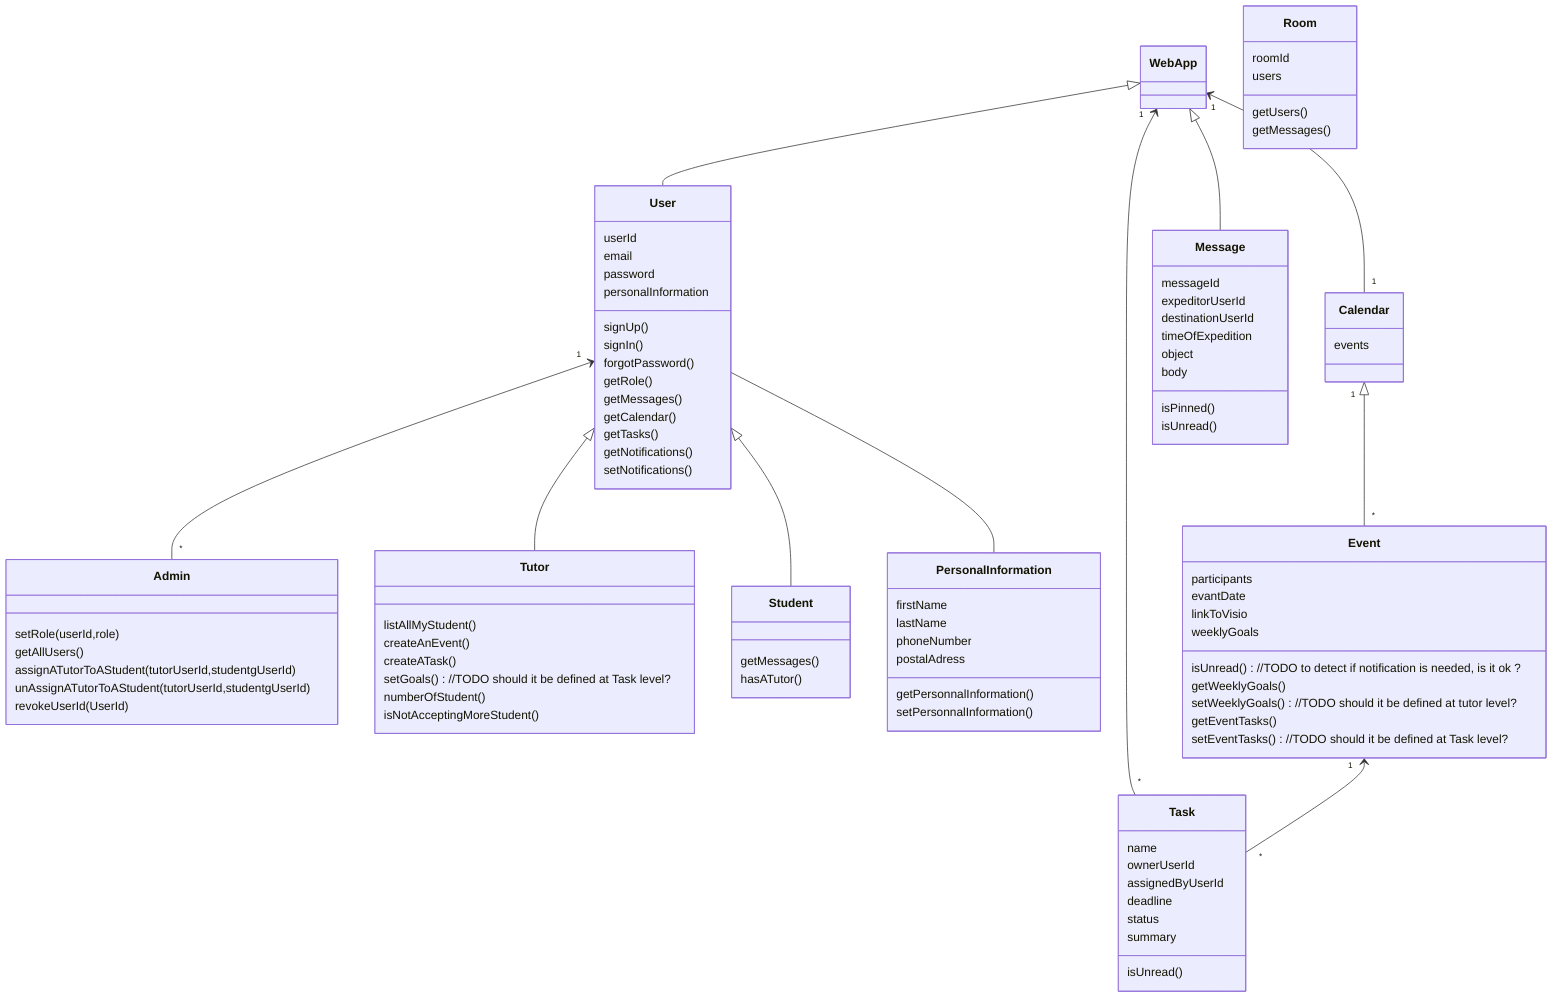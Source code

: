 classDiagram
    User "1" <-- "*" Admin
    User <|-- Tutor
    User <|-- Student
    User -- PersonalInformation
    WebApp "1" <-- "1" Calendar
    WebApp "1" <-- "*" Task
    Calendar "1" <|-- "*" Event

    WebApp <|-- User
    WebApp <|-- Message

    Event "1" <-- "*" Task

    class WebApp {

    }

    class User {
        userId
        email
        password
        personalInformation
        signUp()
        signIn()
        forgotPassword()
        getRole()
        getMessages()
        getCalendar()
        getTasks()
        getNotifications()
        setNotifications()


    }
    class Admin{
        setRole(userId,role)
        getAllUsers()
        assignATutorToAStudent(tutorUserId,studentgUserId)
        unAssignATutorToAStudent(tutorUserId,studentgUserId)
        revokeUserId(UserId)
    }

    class Tutor{
        listAllMyStudent()
        createAnEvent()
        createATask()
        setGoals() //TODO should it be defined at Task level?
        numberOfStudent()
        isNotAcceptingMoreStudent()


    }
    class Student{
        getMessages()
        hasATutor()
    }

    class PersonalInformation{
        firstName
        lastName
        phoneNumber
        postalAdress
        getPersonnalInformation()
        setPersonnalInformation()
    }

    class Event{
        participants
        evantDate
        linkToVisio
        weeklyGoals
        isUnread() //TODO to detect if notification is needed, is it ok ?
        getWeeklyGoals()
        setWeeklyGoals() //TODO should it be defined at tutor level?
        getEventTasks()
        setEventTasks() //TODO should it be defined at Task level?

    }

    class Calendar{
        events
    }

    class Task {
        name
        ownerUserId
        assignedByUserId
        deadline
        status
        summary
        isUnread()

    }

    class Room {
        roomId
        users
        getUsers()
        getMessages()
    }

    class Message {
        messageId
        expeditorUserId
        destinationUserId
        timeOfExpedition
        object
        body
        isPinned()
        isUnread()
    }